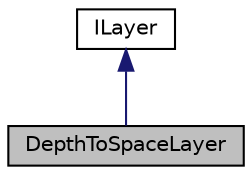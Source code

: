 digraph "DepthToSpaceLayer"
{
 // LATEX_PDF_SIZE
  edge [fontname="Helvetica",fontsize="10",labelfontname="Helvetica",labelfontsize="10"];
  node [fontname="Helvetica",fontsize="10",shape=record];
  Node1 [label="DepthToSpaceLayer",height=0.2,width=0.4,color="black", fillcolor="grey75", style="filled", fontcolor="black",tooltip="DepthToSpace Layer."];
  Node2 -> Node1 [dir="back",color="midnightblue",fontsize="10",style="solid",fontname="Helvetica"];
  Node2 [label="ILayer",height=0.2,width=0.4,color="black", fillcolor="white", style="filled",URL="$classarm__compute_1_1graph_1_1frontend_1_1_i_layer.xhtml",tooltip="ILayer interface."];
}
